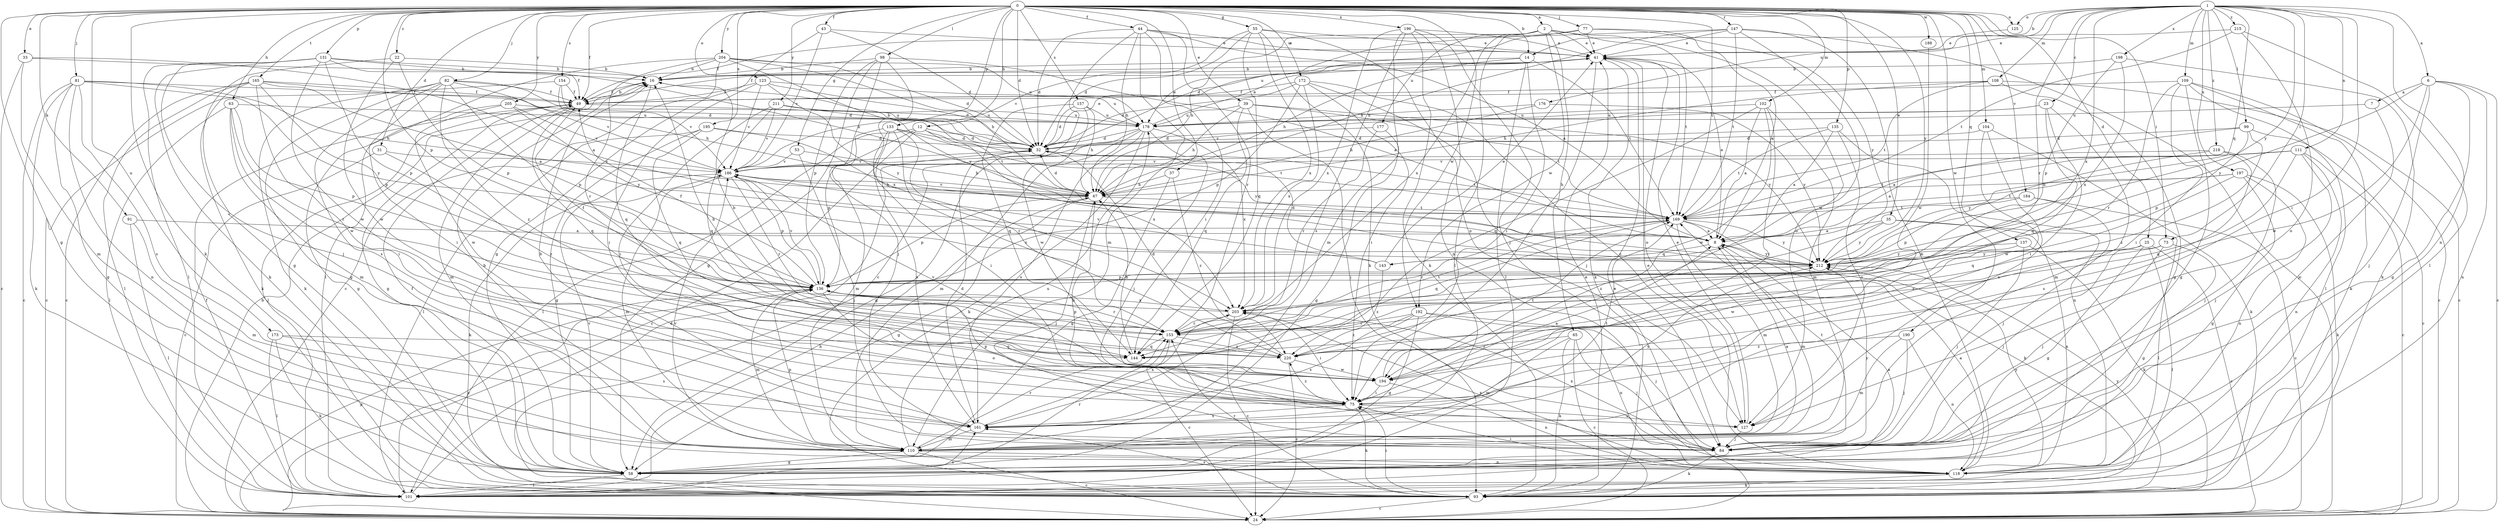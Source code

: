 strict digraph  {
0;
1;
2;
6;
7;
8;
12;
14;
16;
22;
23;
24;
25;
31;
32;
33;
35;
37;
39;
41;
43;
44;
49;
53;
55;
58;
63;
65;
67;
73;
75;
77;
81;
82;
84;
91;
93;
98;
99;
101;
102;
104;
108;
109;
110;
111;
118;
123;
125;
127;
131;
133;
135;
136;
137;
143;
144;
147;
153;
154;
157;
161;
165;
169;
172;
173;
176;
177;
178;
184;
186;
188;
190;
192;
194;
195;
196;
197;
198;
203;
204;
205;
211;
212;
215;
218;
220;
0 -> 2  [label=a];
0 -> 12  [label=b];
0 -> 14  [label=b];
0 -> 22  [label=c];
0 -> 25  [label=d];
0 -> 31  [label=d];
0 -> 32  [label=d];
0 -> 33  [label=e];
0 -> 35  [label=e];
0 -> 37  [label=e];
0 -> 39  [label=e];
0 -> 43  [label=f];
0 -> 44  [label=f];
0 -> 49  [label=f];
0 -> 53  [label=g];
0 -> 55  [label=g];
0 -> 58  [label=g];
0 -> 63  [label=h];
0 -> 73  [label=i];
0 -> 77  [label=j];
0 -> 81  [label=j];
0 -> 82  [label=j];
0 -> 91  [label=k];
0 -> 93  [label=k];
0 -> 98  [label=l];
0 -> 102  [label=m];
0 -> 104  [label=m];
0 -> 123  [label=o];
0 -> 125  [label=o];
0 -> 131  [label=p];
0 -> 133  [label=p];
0 -> 135  [label=p];
0 -> 136  [label=p];
0 -> 137  [label=q];
0 -> 147  [label=r];
0 -> 154  [label=s];
0 -> 157  [label=s];
0 -> 165  [label=t];
0 -> 169  [label=t];
0 -> 172  [label=u];
0 -> 173  [label=u];
0 -> 184  [label=v];
0 -> 188  [label=w];
0 -> 190  [label=w];
0 -> 192  [label=w];
0 -> 195  [label=x];
0 -> 196  [label=x];
0 -> 204  [label=y];
0 -> 205  [label=y];
0 -> 211  [label=y];
0 -> 212  [label=y];
1 -> 6  [label=a];
1 -> 14  [label=b];
1 -> 23  [label=c];
1 -> 73  [label=i];
1 -> 75  [label=i];
1 -> 99  [label=l];
1 -> 108  [label=m];
1 -> 109  [label=m];
1 -> 111  [label=n];
1 -> 118  [label=n];
1 -> 125  [label=o];
1 -> 143  [label=q];
1 -> 153  [label=r];
1 -> 176  [label=u];
1 -> 197  [label=x];
1 -> 198  [label=x];
1 -> 203  [label=x];
1 -> 212  [label=y];
1 -> 215  [label=z];
1 -> 218  [label=z];
2 -> 41  [label=e];
2 -> 65  [label=h];
2 -> 67  [label=h];
2 -> 101  [label=l];
2 -> 127  [label=o];
2 -> 169  [label=t];
2 -> 177  [label=u];
2 -> 192  [label=w];
2 -> 203  [label=x];
6 -> 7  [label=a];
6 -> 24  [label=c];
6 -> 58  [label=g];
6 -> 84  [label=j];
6 -> 118  [label=n];
6 -> 194  [label=w];
6 -> 212  [label=y];
7 -> 84  [label=j];
7 -> 178  [label=u];
8 -> 41  [label=e];
8 -> 110  [label=m];
8 -> 143  [label=q];
8 -> 212  [label=y];
12 -> 24  [label=c];
12 -> 32  [label=d];
12 -> 101  [label=l];
12 -> 136  [label=p];
12 -> 203  [label=x];
12 -> 212  [label=y];
14 -> 16  [label=b];
14 -> 67  [label=h];
14 -> 75  [label=i];
14 -> 101  [label=l];
14 -> 169  [label=t];
16 -> 49  [label=f];
16 -> 144  [label=q];
22 -> 16  [label=b];
22 -> 58  [label=g];
22 -> 136  [label=p];
22 -> 194  [label=w];
23 -> 75  [label=i];
23 -> 110  [label=m];
23 -> 144  [label=q];
23 -> 178  [label=u];
23 -> 186  [label=v];
24 -> 16  [label=b];
24 -> 41  [label=e];
24 -> 136  [label=p];
25 -> 24  [label=c];
25 -> 58  [label=g];
25 -> 84  [label=j];
25 -> 101  [label=l];
25 -> 212  [label=y];
31 -> 24  [label=c];
31 -> 186  [label=v];
31 -> 220  [label=z];
32 -> 16  [label=b];
32 -> 41  [label=e];
32 -> 169  [label=t];
32 -> 186  [label=v];
33 -> 8  [label=a];
33 -> 16  [label=b];
33 -> 24  [label=c];
33 -> 110  [label=m];
35 -> 8  [label=a];
35 -> 101  [label=l];
35 -> 118  [label=n];
35 -> 212  [label=y];
35 -> 220  [label=z];
37 -> 58  [label=g];
37 -> 67  [label=h];
37 -> 220  [label=z];
39 -> 67  [label=h];
39 -> 84  [label=j];
39 -> 144  [label=q];
39 -> 169  [label=t];
39 -> 178  [label=u];
39 -> 212  [label=y];
41 -> 16  [label=b];
41 -> 49  [label=f];
41 -> 75  [label=i];
41 -> 93  [label=k];
41 -> 127  [label=o];
43 -> 32  [label=d];
43 -> 41  [label=e];
43 -> 58  [label=g];
43 -> 186  [label=v];
44 -> 8  [label=a];
44 -> 24  [label=c];
44 -> 32  [label=d];
44 -> 41  [label=e];
44 -> 67  [label=h];
44 -> 75  [label=i];
44 -> 110  [label=m];
44 -> 153  [label=r];
49 -> 16  [label=b];
49 -> 58  [label=g];
49 -> 101  [label=l];
49 -> 110  [label=m];
49 -> 144  [label=q];
49 -> 178  [label=u];
53 -> 67  [label=h];
53 -> 84  [label=j];
53 -> 186  [label=v];
55 -> 32  [label=d];
55 -> 41  [label=e];
55 -> 93  [label=k];
55 -> 127  [label=o];
55 -> 144  [label=q];
55 -> 186  [label=v];
55 -> 203  [label=x];
58 -> 49  [label=f];
58 -> 101  [label=l];
58 -> 153  [label=r];
58 -> 186  [label=v];
63 -> 75  [label=i];
63 -> 101  [label=l];
63 -> 110  [label=m];
63 -> 136  [label=p];
63 -> 153  [label=r];
63 -> 178  [label=u];
65 -> 24  [label=c];
65 -> 84  [label=j];
65 -> 93  [label=k];
65 -> 110  [label=m];
65 -> 220  [label=z];
67 -> 32  [label=d];
67 -> 58  [label=g];
67 -> 84  [label=j];
67 -> 136  [label=p];
67 -> 169  [label=t];
67 -> 186  [label=v];
73 -> 58  [label=g];
73 -> 84  [label=j];
73 -> 153  [label=r];
73 -> 212  [label=y];
75 -> 8  [label=a];
75 -> 67  [label=h];
75 -> 93  [label=k];
75 -> 127  [label=o];
75 -> 136  [label=p];
75 -> 161  [label=s];
75 -> 220  [label=z];
77 -> 8  [label=a];
77 -> 32  [label=d];
77 -> 41  [label=e];
77 -> 49  [label=f];
77 -> 212  [label=y];
81 -> 24  [label=c];
81 -> 49  [label=f];
81 -> 58  [label=g];
81 -> 67  [label=h];
81 -> 93  [label=k];
81 -> 118  [label=n];
81 -> 161  [label=s];
81 -> 212  [label=y];
82 -> 32  [label=d];
82 -> 49  [label=f];
82 -> 58  [label=g];
82 -> 75  [label=i];
82 -> 93  [label=k];
82 -> 136  [label=p];
82 -> 161  [label=s];
82 -> 186  [label=v];
82 -> 220  [label=z];
84 -> 93  [label=k];
84 -> 169  [label=t];
84 -> 203  [label=x];
84 -> 212  [label=y];
91 -> 8  [label=a];
91 -> 101  [label=l];
91 -> 110  [label=m];
93 -> 24  [label=c];
93 -> 41  [label=e];
93 -> 75  [label=i];
93 -> 153  [label=r];
93 -> 161  [label=s];
93 -> 212  [label=y];
98 -> 8  [label=a];
98 -> 16  [label=b];
98 -> 58  [label=g];
98 -> 84  [label=j];
98 -> 136  [label=p];
98 -> 203  [label=x];
99 -> 8  [label=a];
99 -> 24  [label=c];
99 -> 32  [label=d];
99 -> 136  [label=p];
99 -> 220  [label=z];
101 -> 8  [label=a];
101 -> 32  [label=d];
101 -> 49  [label=f];
101 -> 67  [label=h];
101 -> 136  [label=p];
101 -> 161  [label=s];
102 -> 8  [label=a];
102 -> 75  [label=i];
102 -> 110  [label=m];
102 -> 144  [label=q];
102 -> 178  [label=u];
102 -> 194  [label=w];
104 -> 32  [label=d];
104 -> 93  [label=k];
104 -> 127  [label=o];
104 -> 194  [label=w];
108 -> 24  [label=c];
108 -> 49  [label=f];
108 -> 58  [label=g];
108 -> 67  [label=h];
108 -> 169  [label=t];
109 -> 24  [label=c];
109 -> 49  [label=f];
109 -> 58  [label=g];
109 -> 75  [label=i];
109 -> 93  [label=k];
109 -> 101  [label=l];
109 -> 153  [label=r];
110 -> 8  [label=a];
110 -> 16  [label=b];
110 -> 24  [label=c];
110 -> 58  [label=g];
110 -> 118  [label=n];
110 -> 136  [label=p];
110 -> 153  [label=r];
110 -> 178  [label=u];
111 -> 8  [label=a];
111 -> 24  [label=c];
111 -> 84  [label=j];
111 -> 118  [label=n];
111 -> 144  [label=q];
111 -> 169  [label=t];
111 -> 186  [label=v];
118 -> 8  [label=a];
118 -> 41  [label=e];
118 -> 75  [label=i];
118 -> 93  [label=k];
118 -> 186  [label=v];
118 -> 203  [label=x];
118 -> 212  [label=y];
123 -> 32  [label=d];
123 -> 49  [label=f];
123 -> 75  [label=i];
123 -> 178  [label=u];
123 -> 186  [label=v];
123 -> 212  [label=y];
125 -> 41  [label=e];
127 -> 41  [label=e];
127 -> 84  [label=j];
131 -> 16  [label=b];
131 -> 49  [label=f];
131 -> 67  [label=h];
131 -> 84  [label=j];
131 -> 93  [label=k];
131 -> 101  [label=l];
131 -> 136  [label=p];
131 -> 194  [label=w];
133 -> 32  [label=d];
133 -> 75  [label=i];
133 -> 110  [label=m];
133 -> 153  [label=r];
133 -> 161  [label=s];
133 -> 169  [label=t];
133 -> 220  [label=z];
135 -> 8  [label=a];
135 -> 32  [label=d];
135 -> 118  [label=n];
135 -> 127  [label=o];
135 -> 169  [label=t];
136 -> 49  [label=f];
136 -> 110  [label=m];
136 -> 127  [label=o];
136 -> 153  [label=r];
136 -> 186  [label=v];
136 -> 203  [label=x];
137 -> 84  [label=j];
137 -> 93  [label=k];
137 -> 194  [label=w];
137 -> 212  [label=y];
143 -> 32  [label=d];
143 -> 41  [label=e];
143 -> 186  [label=v];
143 -> 220  [label=z];
144 -> 67  [label=h];
147 -> 24  [label=c];
147 -> 41  [label=e];
147 -> 67  [label=h];
147 -> 118  [label=n];
147 -> 169  [label=t];
147 -> 178  [label=u];
147 -> 194  [label=w];
153 -> 16  [label=b];
153 -> 24  [label=c];
153 -> 136  [label=p];
153 -> 144  [label=q];
153 -> 169  [label=t];
153 -> 220  [label=z];
154 -> 24  [label=c];
154 -> 49  [label=f];
154 -> 67  [label=h];
154 -> 186  [label=v];
157 -> 32  [label=d];
157 -> 67  [label=h];
157 -> 144  [label=q];
157 -> 178  [label=u];
157 -> 194  [label=w];
161 -> 16  [label=b];
161 -> 32  [label=d];
161 -> 110  [label=m];
161 -> 169  [label=t];
161 -> 203  [label=x];
161 -> 212  [label=y];
165 -> 8  [label=a];
165 -> 24  [label=c];
165 -> 32  [label=d];
165 -> 49  [label=f];
165 -> 93  [label=k];
165 -> 101  [label=l];
165 -> 136  [label=p];
165 -> 194  [label=w];
169 -> 8  [label=a];
169 -> 93  [label=k];
169 -> 110  [label=m];
169 -> 144  [label=q];
169 -> 153  [label=r];
169 -> 212  [label=y];
172 -> 32  [label=d];
172 -> 49  [label=f];
172 -> 75  [label=i];
172 -> 84  [label=j];
172 -> 127  [label=o];
172 -> 136  [label=p];
172 -> 203  [label=x];
173 -> 93  [label=k];
173 -> 101  [label=l];
173 -> 144  [label=q];
173 -> 161  [label=s];
176 -> 67  [label=h];
176 -> 178  [label=u];
176 -> 212  [label=y];
177 -> 32  [label=d];
177 -> 58  [label=g];
177 -> 153  [label=r];
178 -> 32  [label=d];
178 -> 41  [label=e];
178 -> 58  [label=g];
178 -> 84  [label=j];
178 -> 93  [label=k];
178 -> 110  [label=m];
178 -> 161  [label=s];
178 -> 203  [label=x];
184 -> 24  [label=c];
184 -> 84  [label=j];
184 -> 136  [label=p];
184 -> 169  [label=t];
186 -> 67  [label=h];
186 -> 93  [label=k];
186 -> 110  [label=m];
186 -> 136  [label=p];
186 -> 153  [label=r];
188 -> 194  [label=w];
190 -> 84  [label=j];
190 -> 110  [label=m];
190 -> 118  [label=n];
190 -> 220  [label=z];
192 -> 58  [label=g];
192 -> 84  [label=j];
192 -> 118  [label=n];
192 -> 153  [label=r];
192 -> 161  [label=s];
192 -> 220  [label=z];
194 -> 75  [label=i];
194 -> 118  [label=n];
194 -> 169  [label=t];
194 -> 186  [label=v];
195 -> 32  [label=d];
195 -> 58  [label=g];
195 -> 101  [label=l];
195 -> 144  [label=q];
195 -> 169  [label=t];
196 -> 41  [label=e];
196 -> 84  [label=j];
196 -> 93  [label=k];
196 -> 110  [label=m];
196 -> 118  [label=n];
196 -> 161  [label=s];
196 -> 203  [label=x];
197 -> 58  [label=g];
197 -> 67  [label=h];
197 -> 93  [label=k];
197 -> 118  [label=n];
197 -> 144  [label=q];
197 -> 169  [label=t];
198 -> 16  [label=b];
198 -> 93  [label=k];
198 -> 136  [label=p];
198 -> 203  [label=x];
203 -> 24  [label=c];
203 -> 49  [label=f];
203 -> 75  [label=i];
203 -> 153  [label=r];
204 -> 16  [label=b];
204 -> 24  [label=c];
204 -> 32  [label=d];
204 -> 67  [label=h];
204 -> 101  [label=l];
204 -> 153  [label=r];
204 -> 178  [label=u];
204 -> 212  [label=y];
205 -> 58  [label=g];
205 -> 178  [label=u];
205 -> 186  [label=v];
205 -> 194  [label=w];
205 -> 212  [label=y];
211 -> 75  [label=i];
211 -> 144  [label=q];
211 -> 169  [label=t];
211 -> 178  [label=u];
211 -> 186  [label=v];
212 -> 136  [label=p];
215 -> 41  [label=e];
215 -> 101  [label=l];
215 -> 127  [label=o];
215 -> 169  [label=t];
218 -> 84  [label=j];
218 -> 161  [label=s];
218 -> 186  [label=v];
218 -> 212  [label=y];
220 -> 16  [label=b];
220 -> 24  [label=c];
220 -> 32  [label=d];
220 -> 194  [label=w];
}
